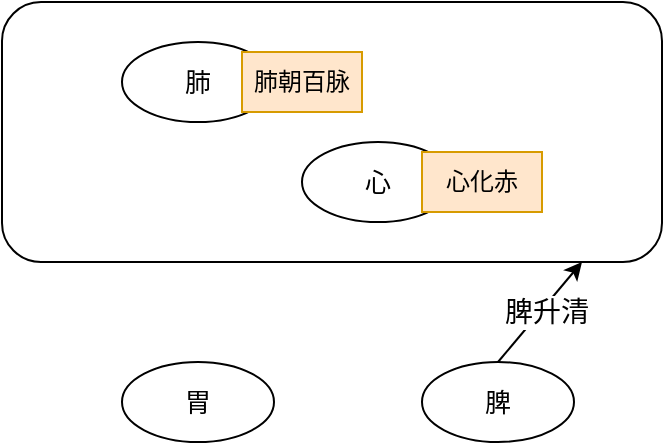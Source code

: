 <mxfile version="22.1.20" type="github">
  <diagram name="第 1 页" id="buYK50_n-58TJnyxpLri">
    <mxGraphModel dx="1050" dy="557" grid="1" gridSize="10" guides="1" tooltips="1" connect="1" arrows="1" fold="1" page="1" pageScale="1" pageWidth="827" pageHeight="1169" math="0" shadow="0">
      <root>
        <mxCell id="0" />
        <mxCell id="1" parent="0" />
        <mxCell id="j9wXNBpga4At5Q3Up0xu-15" value="" style="rounded=1;whiteSpace=wrap;html=1;" vertex="1" parent="1">
          <mxGeometry x="190" y="90" width="330" height="130" as="geometry" />
        </mxCell>
        <mxCell id="j9wXNBpga4At5Q3Up0xu-1" value="" style="group" vertex="1" connectable="0" parent="1">
          <mxGeometry x="250" y="110" width="120" height="40" as="geometry" />
        </mxCell>
        <mxCell id="j9wXNBpga4At5Q3Up0xu-2" value="肺" style="ellipse;whiteSpace=wrap;html=1;fontSize=13;" vertex="1" parent="j9wXNBpga4At5Q3Up0xu-1">
          <mxGeometry width="76" height="40" as="geometry" />
        </mxCell>
        <mxCell id="j9wXNBpga4At5Q3Up0xu-3" value="" style="endArrow=classic;html=1;rounded=0;exitX=1;exitY=0.5;exitDx=0;exitDy=0;" edge="1" parent="j9wXNBpga4At5Q3Up0xu-1" source="j9wXNBpga4At5Q3Up0xu-2" target="j9wXNBpga4At5Q3Up0xu-4">
          <mxGeometry width="50" height="50" relative="1" as="geometry">
            <mxPoint x="127" y="21" as="sourcePoint" />
            <mxPoint x="272" y="20" as="targetPoint" />
          </mxGeometry>
        </mxCell>
        <mxCell id="j9wXNBpga4At5Q3Up0xu-4" value="肺朝百脉" style="text;html=1;strokeColor=#d79b00;fillColor=#ffe6cc;align=center;verticalAlign=middle;whiteSpace=wrap;rounded=0;" vertex="1" parent="j9wXNBpga4At5Q3Up0xu-1">
          <mxGeometry x="60" y="5" width="60" height="30" as="geometry" />
        </mxCell>
        <mxCell id="j9wXNBpga4At5Q3Up0xu-5" value="" style="group" vertex="1" connectable="0" parent="1">
          <mxGeometry x="340" y="160" width="120" height="40" as="geometry" />
        </mxCell>
        <mxCell id="j9wXNBpga4At5Q3Up0xu-6" value="心" style="ellipse;whiteSpace=wrap;html=1;fontSize=13;" vertex="1" parent="j9wXNBpga4At5Q3Up0xu-5">
          <mxGeometry width="76" height="40" as="geometry" />
        </mxCell>
        <mxCell id="j9wXNBpga4At5Q3Up0xu-7" value="" style="endArrow=classic;html=1;rounded=0;exitX=1;exitY=0.5;exitDx=0;exitDy=0;" edge="1" parent="j9wXNBpga4At5Q3Up0xu-5" source="j9wXNBpga4At5Q3Up0xu-6" target="j9wXNBpga4At5Q3Up0xu-8">
          <mxGeometry width="50" height="50" relative="1" as="geometry">
            <mxPoint x="127" y="21" as="sourcePoint" />
            <mxPoint x="272" y="20" as="targetPoint" />
          </mxGeometry>
        </mxCell>
        <mxCell id="j9wXNBpga4At5Q3Up0xu-8" value="心化赤" style="text;html=1;strokeColor=#d79b00;fillColor=#ffe6cc;align=center;verticalAlign=middle;whiteSpace=wrap;rounded=0;" vertex="1" parent="j9wXNBpga4At5Q3Up0xu-5">
          <mxGeometry x="60" y="5" width="60" height="30" as="geometry" />
        </mxCell>
        <mxCell id="j9wXNBpga4At5Q3Up0xu-14" value="" style="endArrow=classic;html=1;rounded=0;exitX=0.5;exitY=0;exitDx=0;exitDy=0;" edge="1" parent="1" source="j9wXNBpga4At5Q3Up0xu-10">
          <mxGeometry width="50" height="50" relative="1" as="geometry">
            <mxPoint x="430" y="270" as="sourcePoint" />
            <mxPoint x="480" y="220" as="targetPoint" />
          </mxGeometry>
        </mxCell>
        <mxCell id="j9wXNBpga4At5Q3Up0xu-17" value="脾升清" style="edgeLabel;html=1;align=center;verticalAlign=middle;resizable=0;points=[];fontSize=14;" vertex="1" connectable="0" parent="j9wXNBpga4At5Q3Up0xu-14">
          <mxGeometry x="0.066" y="-2" relative="1" as="geometry">
            <mxPoint as="offset" />
          </mxGeometry>
        </mxCell>
        <mxCell id="j9wXNBpga4At5Q3Up0xu-10" value="脾" style="ellipse;whiteSpace=wrap;html=1;fontSize=13;" vertex="1" parent="1">
          <mxGeometry x="400" y="270" width="76" height="40" as="geometry" />
        </mxCell>
        <mxCell id="j9wXNBpga4At5Q3Up0xu-18" value="胃" style="ellipse;whiteSpace=wrap;html=1;fontSize=13;" vertex="1" parent="1">
          <mxGeometry x="250" y="270" width="76" height="40" as="geometry" />
        </mxCell>
      </root>
    </mxGraphModel>
  </diagram>
</mxfile>
